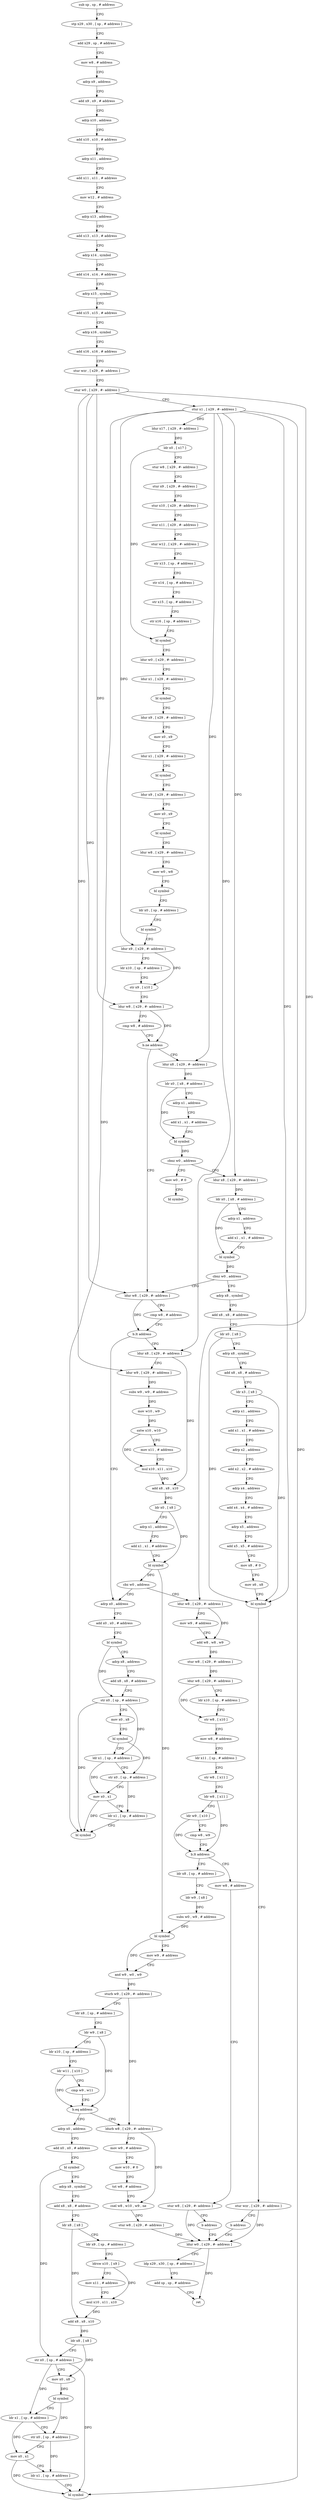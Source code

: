 digraph "func" {
"4200720" [label = "sub sp , sp , # address" ]
"4200724" [label = "stp x29 , x30 , [ sp , # address ]" ]
"4200728" [label = "add x29 , sp , # address" ]
"4200732" [label = "mov w8 , # address" ]
"4200736" [label = "adrp x9 , address" ]
"4200740" [label = "add x9 , x9 , # address" ]
"4200744" [label = "adrp x10 , address" ]
"4200748" [label = "add x10 , x10 , # address" ]
"4200752" [label = "adrp x11 , address" ]
"4200756" [label = "add x11 , x11 , # address" ]
"4200760" [label = "mov w12 , # address" ]
"4200764" [label = "adrp x13 , address" ]
"4200768" [label = "add x13 , x13 , # address" ]
"4200772" [label = "adrp x14 , symbol" ]
"4200776" [label = "add x14 , x14 , # address" ]
"4200780" [label = "adrp x15 , symbol" ]
"4200784" [label = "add x15 , x15 , # address" ]
"4200788" [label = "adrp x16 , symbol" ]
"4200792" [label = "add x16 , x16 , # address" ]
"4200796" [label = "stur wzr , [ x29 , #- address ]" ]
"4200800" [label = "stur w0 , [ x29 , #- address ]" ]
"4200804" [label = "stur x1 , [ x29 , #- address ]" ]
"4200808" [label = "ldur x17 , [ x29 , #- address ]" ]
"4200812" [label = "ldr x0 , [ x17 ]" ]
"4200816" [label = "stur w8 , [ x29 , #- address ]" ]
"4200820" [label = "stur x9 , [ x29 , #- address ]" ]
"4200824" [label = "stur x10 , [ x29 , #- address ]" ]
"4200828" [label = "stur x11 , [ x29 , #- address ]" ]
"4200832" [label = "stur w12 , [ x29 , #- address ]" ]
"4200836" [label = "str x13 , [ sp , # address ]" ]
"4200840" [label = "str x14 , [ sp , # address ]" ]
"4200844" [label = "str x15 , [ sp , # address ]" ]
"4200848" [label = "str x16 , [ sp , # address ]" ]
"4200852" [label = "bl symbol" ]
"4200856" [label = "ldur w0 , [ x29 , #- address ]" ]
"4200860" [label = "ldur x1 , [ x29 , #- address ]" ]
"4200864" [label = "bl symbol" ]
"4200868" [label = "ldur x9 , [ x29 , #- address ]" ]
"4200872" [label = "mov x0 , x9" ]
"4200876" [label = "ldur x1 , [ x29 , #- address ]" ]
"4200880" [label = "bl symbol" ]
"4200884" [label = "ldur x9 , [ x29 , #- address ]" ]
"4200888" [label = "mov x0 , x9" ]
"4200892" [label = "bl symbol" ]
"4200896" [label = "ldur w8 , [ x29 , #- address ]" ]
"4200900" [label = "mov w0 , w8" ]
"4200904" [label = "bl symbol" ]
"4200908" [label = "ldr x0 , [ sp , # address ]" ]
"4200912" [label = "bl symbol" ]
"4200916" [label = "ldur x9 , [ x29 , #- address ]" ]
"4200920" [label = "ldr x10 , [ sp , # address ]" ]
"4200924" [label = "str x9 , [ x10 ]" ]
"4200928" [label = "ldur w8 , [ x29 , #- address ]" ]
"4200932" [label = "cmp w8 , # address" ]
"4200936" [label = "b.ne address" ]
"4201072" [label = "ldur w8 , [ x29 , #- address ]" ]
"4200940" [label = "ldur x8 , [ x29 , #- address ]" ]
"4201076" [label = "cmp w8 , # address" ]
"4201080" [label = "b.lt address" ]
"4201136" [label = "adrp x0 , address" ]
"4201084" [label = "ldur x8 , [ x29 , #- address ]" ]
"4200944" [label = "ldr x0 , [ x8 , # address ]" ]
"4200948" [label = "adrp x1 , address" ]
"4200952" [label = "add x1 , x1 , # address" ]
"4200956" [label = "bl symbol" ]
"4200960" [label = "cbnz w0 , address" ]
"4200972" [label = "ldur x8 , [ x29 , #- address ]" ]
"4200964" [label = "mov w0 , # 0" ]
"4201140" [label = "add x0 , x0 , # address" ]
"4201144" [label = "bl symbol" ]
"4201148" [label = "adrp x8 , address" ]
"4201152" [label = "add x8 , x8 , # address" ]
"4201156" [label = "str x0 , [ sp , # address ]" ]
"4201160" [label = "mov x0 , x8" ]
"4201164" [label = "bl symbol" ]
"4201168" [label = "ldr x1 , [ sp , # address ]" ]
"4201172" [label = "str x0 , [ sp , # address ]" ]
"4201176" [label = "mov x0 , x1" ]
"4201180" [label = "ldr x1 , [ sp , # address ]" ]
"4201184" [label = "bl symbol" ]
"4201088" [label = "ldur w9 , [ x29 , #- address ]" ]
"4201092" [label = "subs w9 , w9 , # address" ]
"4201096" [label = "mov w10 , w9" ]
"4201100" [label = "sxtw x10 , w10" ]
"4201104" [label = "mov x11 , # address" ]
"4201108" [label = "mul x10 , x11 , x10" ]
"4201112" [label = "add x8 , x8 , x10" ]
"4201116" [label = "ldr x0 , [ x8 ]" ]
"4201120" [label = "adrp x1 , address" ]
"4201124" [label = "add x1 , x1 , # address" ]
"4201128" [label = "bl symbol" ]
"4201132" [label = "cbz w0 , address" ]
"4201188" [label = "ldur w8 , [ x29 , #- address ]" ]
"4200976" [label = "ldr x0 , [ x8 , # address ]" ]
"4200980" [label = "adrp x1 , address" ]
"4200984" [label = "add x1 , x1 , # address" ]
"4200988" [label = "bl symbol" ]
"4200992" [label = "cbnz w0 , address" ]
"4200996" [label = "adrp x8 , symbol" ]
"4200968" [label = "bl symbol" ]
"4201192" [label = "mov w9 , # address" ]
"4201196" [label = "add w8 , w8 , w9" ]
"4201200" [label = "stur w8 , [ x29 , #- address ]" ]
"4201204" [label = "ldur w8 , [ x29 , #- address ]" ]
"4201208" [label = "ldr x10 , [ sp , # address ]" ]
"4201212" [label = "str w8 , [ x10 ]" ]
"4201216" [label = "mov w8 , # address" ]
"4201220" [label = "ldr x11 , [ sp , # address ]" ]
"4201224" [label = "str w8 , [ x11 ]" ]
"4201228" [label = "ldr w8 , [ x11 ]" ]
"4201232" [label = "ldr w9 , [ x10 ]" ]
"4201236" [label = "cmp w8 , w9" ]
"4201240" [label = "b.lt address" ]
"4201256" [label = "ldr x8 , [ sp , # address ]" ]
"4201244" [label = "mov w8 , # address" ]
"4201000" [label = "add x8 , x8 , # address" ]
"4201004" [label = "ldr x0 , [ x8 ]" ]
"4201008" [label = "adrp x8 , symbol" ]
"4201012" [label = "add x8 , x8 , # address" ]
"4201016" [label = "ldr x3 , [ x8 ]" ]
"4201020" [label = "adrp x1 , address" ]
"4201024" [label = "add x1 , x1 , # address" ]
"4201028" [label = "adrp x2 , address" ]
"4201032" [label = "add x2 , x2 , # address" ]
"4201036" [label = "adrp x4 , address" ]
"4201040" [label = "add x4 , x4 , # address" ]
"4201044" [label = "adrp x5 , address" ]
"4201048" [label = "add x5 , x5 , # address" ]
"4201052" [label = "mov x8 , # 0" ]
"4201056" [label = "mov x6 , x8" ]
"4201060" [label = "bl symbol" ]
"4201064" [label = "stur wzr , [ x29 , #- address ]" ]
"4201068" [label = "b address" ]
"4201412" [label = "ldur w0 , [ x29 , #- address ]" ]
"4201260" [label = "ldr w9 , [ x8 ]" ]
"4201264" [label = "subs w0 , w9 , # address" ]
"4201268" [label = "bl symbol" ]
"4201272" [label = "mov w9 , # address" ]
"4201276" [label = "and w9 , w0 , w9" ]
"4201280" [label = "sturb w9 , [ x29 , #- address ]" ]
"4201284" [label = "ldr x8 , [ sp , # address ]" ]
"4201288" [label = "ldr w9 , [ x8 ]" ]
"4201292" [label = "ldr x10 , [ sp , # address ]" ]
"4201296" [label = "ldr w11 , [ x10 ]" ]
"4201300" [label = "cmp w9 , w11" ]
"4201304" [label = "b.eq address" ]
"4201388" [label = "ldurb w8 , [ x29 , #- address ]" ]
"4201308" [label = "adrp x0 , address" ]
"4201248" [label = "stur w8 , [ x29 , #- address ]" ]
"4201252" [label = "b address" ]
"4201416" [label = "ldp x29 , x30 , [ sp , # address ]" ]
"4201420" [label = "add sp , sp , # address" ]
"4201424" [label = "ret" ]
"4201392" [label = "mov w9 , # address" ]
"4201396" [label = "mov w10 , # 0" ]
"4201400" [label = "tst w8 , # address" ]
"4201404" [label = "csel w8 , w10 , w9 , ne" ]
"4201408" [label = "stur w8 , [ x29 , #- address ]" ]
"4201312" [label = "add x0 , x0 , # address" ]
"4201316" [label = "bl symbol" ]
"4201320" [label = "adrp x8 , symbol" ]
"4201324" [label = "add x8 , x8 , # address" ]
"4201328" [label = "ldr x8 , [ x8 ]" ]
"4201332" [label = "ldr x9 , [ sp , # address ]" ]
"4201336" [label = "ldrsw x10 , [ x9 ]" ]
"4201340" [label = "mov x11 , # address" ]
"4201344" [label = "mul x10 , x11 , x10" ]
"4201348" [label = "add x8 , x8 , x10" ]
"4201352" [label = "ldr x8 , [ x8 ]" ]
"4201356" [label = "str x0 , [ sp , # address ]" ]
"4201360" [label = "mov x0 , x8" ]
"4201364" [label = "bl symbol" ]
"4201368" [label = "ldr x1 , [ sp , # address ]" ]
"4201372" [label = "str x0 , [ sp , # address ]" ]
"4201376" [label = "mov x0 , x1" ]
"4201380" [label = "ldr x1 , [ sp , # address ]" ]
"4201384" [label = "bl symbol" ]
"4200720" -> "4200724" [ label = "CFG" ]
"4200724" -> "4200728" [ label = "CFG" ]
"4200728" -> "4200732" [ label = "CFG" ]
"4200732" -> "4200736" [ label = "CFG" ]
"4200736" -> "4200740" [ label = "CFG" ]
"4200740" -> "4200744" [ label = "CFG" ]
"4200744" -> "4200748" [ label = "CFG" ]
"4200748" -> "4200752" [ label = "CFG" ]
"4200752" -> "4200756" [ label = "CFG" ]
"4200756" -> "4200760" [ label = "CFG" ]
"4200760" -> "4200764" [ label = "CFG" ]
"4200764" -> "4200768" [ label = "CFG" ]
"4200768" -> "4200772" [ label = "CFG" ]
"4200772" -> "4200776" [ label = "CFG" ]
"4200776" -> "4200780" [ label = "CFG" ]
"4200780" -> "4200784" [ label = "CFG" ]
"4200784" -> "4200788" [ label = "CFG" ]
"4200788" -> "4200792" [ label = "CFG" ]
"4200792" -> "4200796" [ label = "CFG" ]
"4200796" -> "4200800" [ label = "CFG" ]
"4200800" -> "4200804" [ label = "CFG" ]
"4200800" -> "4200928" [ label = "DFG" ]
"4200800" -> "4201072" [ label = "DFG" ]
"4200800" -> "4201088" [ label = "DFG" ]
"4200800" -> "4201188" [ label = "DFG" ]
"4200804" -> "4200808" [ label = "DFG" ]
"4200804" -> "4200916" [ label = "DFG" ]
"4200804" -> "4200940" [ label = "DFG" ]
"4200804" -> "4201184" [ label = "DFG" ]
"4200804" -> "4201084" [ label = "DFG" ]
"4200804" -> "4200972" [ label = "DFG" ]
"4200804" -> "4201060" [ label = "DFG" ]
"4200804" -> "4201384" [ label = "DFG" ]
"4200808" -> "4200812" [ label = "DFG" ]
"4200812" -> "4200816" [ label = "CFG" ]
"4200812" -> "4200852" [ label = "DFG" ]
"4200816" -> "4200820" [ label = "CFG" ]
"4200820" -> "4200824" [ label = "CFG" ]
"4200824" -> "4200828" [ label = "CFG" ]
"4200828" -> "4200832" [ label = "CFG" ]
"4200832" -> "4200836" [ label = "CFG" ]
"4200836" -> "4200840" [ label = "CFG" ]
"4200840" -> "4200844" [ label = "CFG" ]
"4200844" -> "4200848" [ label = "CFG" ]
"4200848" -> "4200852" [ label = "CFG" ]
"4200852" -> "4200856" [ label = "CFG" ]
"4200856" -> "4200860" [ label = "CFG" ]
"4200860" -> "4200864" [ label = "CFG" ]
"4200864" -> "4200868" [ label = "CFG" ]
"4200868" -> "4200872" [ label = "CFG" ]
"4200872" -> "4200876" [ label = "CFG" ]
"4200876" -> "4200880" [ label = "CFG" ]
"4200880" -> "4200884" [ label = "CFG" ]
"4200884" -> "4200888" [ label = "CFG" ]
"4200888" -> "4200892" [ label = "CFG" ]
"4200892" -> "4200896" [ label = "CFG" ]
"4200896" -> "4200900" [ label = "CFG" ]
"4200900" -> "4200904" [ label = "CFG" ]
"4200904" -> "4200908" [ label = "CFG" ]
"4200908" -> "4200912" [ label = "CFG" ]
"4200912" -> "4200916" [ label = "CFG" ]
"4200916" -> "4200920" [ label = "CFG" ]
"4200916" -> "4200924" [ label = "DFG" ]
"4200920" -> "4200924" [ label = "CFG" ]
"4200924" -> "4200928" [ label = "CFG" ]
"4200928" -> "4200932" [ label = "CFG" ]
"4200928" -> "4200936" [ label = "DFG" ]
"4200932" -> "4200936" [ label = "CFG" ]
"4200936" -> "4201072" [ label = "CFG" ]
"4200936" -> "4200940" [ label = "CFG" ]
"4201072" -> "4201076" [ label = "CFG" ]
"4201072" -> "4201080" [ label = "DFG" ]
"4200940" -> "4200944" [ label = "DFG" ]
"4201076" -> "4201080" [ label = "CFG" ]
"4201080" -> "4201136" [ label = "CFG" ]
"4201080" -> "4201084" [ label = "CFG" ]
"4201136" -> "4201140" [ label = "CFG" ]
"4201084" -> "4201088" [ label = "CFG" ]
"4201084" -> "4201112" [ label = "DFG" ]
"4200944" -> "4200948" [ label = "CFG" ]
"4200944" -> "4200956" [ label = "DFG" ]
"4200948" -> "4200952" [ label = "CFG" ]
"4200952" -> "4200956" [ label = "CFG" ]
"4200956" -> "4200960" [ label = "DFG" ]
"4200960" -> "4200972" [ label = "CFG" ]
"4200960" -> "4200964" [ label = "CFG" ]
"4200972" -> "4200976" [ label = "DFG" ]
"4200964" -> "4200968" [ label = "CFG" ]
"4201140" -> "4201144" [ label = "CFG" ]
"4201144" -> "4201148" [ label = "CFG" ]
"4201144" -> "4201156" [ label = "DFG" ]
"4201148" -> "4201152" [ label = "CFG" ]
"4201152" -> "4201156" [ label = "CFG" ]
"4201156" -> "4201160" [ label = "CFG" ]
"4201156" -> "4201168" [ label = "DFG" ]
"4201156" -> "4201184" [ label = "DFG" ]
"4201160" -> "4201164" [ label = "CFG" ]
"4201164" -> "4201168" [ label = "CFG" ]
"4201164" -> "4201172" [ label = "DFG" ]
"4201168" -> "4201172" [ label = "CFG" ]
"4201168" -> "4201176" [ label = "DFG" ]
"4201172" -> "4201176" [ label = "CFG" ]
"4201172" -> "4201180" [ label = "DFG" ]
"4201176" -> "4201180" [ label = "CFG" ]
"4201176" -> "4201184" [ label = "DFG" ]
"4201180" -> "4201184" [ label = "CFG" ]
"4201088" -> "4201092" [ label = "DFG" ]
"4201092" -> "4201096" [ label = "DFG" ]
"4201096" -> "4201100" [ label = "DFG" ]
"4201100" -> "4201104" [ label = "CFG" ]
"4201100" -> "4201108" [ label = "DFG" ]
"4201104" -> "4201108" [ label = "CFG" ]
"4201108" -> "4201112" [ label = "DFG" ]
"4201112" -> "4201116" [ label = "DFG" ]
"4201116" -> "4201120" [ label = "CFG" ]
"4201116" -> "4201128" [ label = "DFG" ]
"4201120" -> "4201124" [ label = "CFG" ]
"4201124" -> "4201128" [ label = "CFG" ]
"4201128" -> "4201132" [ label = "DFG" ]
"4201128" -> "4201268" [ label = "DFG" ]
"4201132" -> "4201188" [ label = "CFG" ]
"4201132" -> "4201136" [ label = "CFG" ]
"4201188" -> "4201192" [ label = "CFG" ]
"4201188" -> "4201196" [ label = "DFG" ]
"4200976" -> "4200980" [ label = "CFG" ]
"4200976" -> "4200988" [ label = "DFG" ]
"4200980" -> "4200984" [ label = "CFG" ]
"4200984" -> "4200988" [ label = "CFG" ]
"4200988" -> "4200992" [ label = "DFG" ]
"4200992" -> "4201072" [ label = "CFG" ]
"4200992" -> "4200996" [ label = "CFG" ]
"4200996" -> "4201000" [ label = "CFG" ]
"4201192" -> "4201196" [ label = "CFG" ]
"4201196" -> "4201200" [ label = "DFG" ]
"4201200" -> "4201204" [ label = "DFG" ]
"4201204" -> "4201208" [ label = "CFG" ]
"4201204" -> "4201212" [ label = "DFG" ]
"4201208" -> "4201212" [ label = "CFG" ]
"4201212" -> "4201216" [ label = "CFG" ]
"4201216" -> "4201220" [ label = "CFG" ]
"4201220" -> "4201224" [ label = "CFG" ]
"4201224" -> "4201228" [ label = "CFG" ]
"4201228" -> "4201232" [ label = "CFG" ]
"4201228" -> "4201240" [ label = "DFG" ]
"4201232" -> "4201236" [ label = "CFG" ]
"4201232" -> "4201240" [ label = "DFG" ]
"4201236" -> "4201240" [ label = "CFG" ]
"4201240" -> "4201256" [ label = "CFG" ]
"4201240" -> "4201244" [ label = "CFG" ]
"4201256" -> "4201260" [ label = "CFG" ]
"4201244" -> "4201248" [ label = "CFG" ]
"4201000" -> "4201004" [ label = "CFG" ]
"4201004" -> "4201008" [ label = "CFG" ]
"4201004" -> "4201060" [ label = "DFG" ]
"4201008" -> "4201012" [ label = "CFG" ]
"4201012" -> "4201016" [ label = "CFG" ]
"4201016" -> "4201020" [ label = "CFG" ]
"4201016" -> "4201060" [ label = "DFG" ]
"4201020" -> "4201024" [ label = "CFG" ]
"4201024" -> "4201028" [ label = "CFG" ]
"4201028" -> "4201032" [ label = "CFG" ]
"4201032" -> "4201036" [ label = "CFG" ]
"4201036" -> "4201040" [ label = "CFG" ]
"4201040" -> "4201044" [ label = "CFG" ]
"4201044" -> "4201048" [ label = "CFG" ]
"4201048" -> "4201052" [ label = "CFG" ]
"4201052" -> "4201056" [ label = "CFG" ]
"4201056" -> "4201060" [ label = "CFG" ]
"4201060" -> "4201064" [ label = "CFG" ]
"4201064" -> "4201068" [ label = "CFG" ]
"4201064" -> "4201412" [ label = "DFG" ]
"4201068" -> "4201412" [ label = "CFG" ]
"4201412" -> "4201416" [ label = "CFG" ]
"4201412" -> "4201424" [ label = "DFG" ]
"4201260" -> "4201264" [ label = "DFG" ]
"4201264" -> "4201268" [ label = "DFG" ]
"4201268" -> "4201272" [ label = "CFG" ]
"4201268" -> "4201276" [ label = "DFG" ]
"4201272" -> "4201276" [ label = "CFG" ]
"4201276" -> "4201280" [ label = "DFG" ]
"4201280" -> "4201284" [ label = "CFG" ]
"4201280" -> "4201388" [ label = "DFG" ]
"4201284" -> "4201288" [ label = "CFG" ]
"4201288" -> "4201292" [ label = "CFG" ]
"4201288" -> "4201304" [ label = "DFG" ]
"4201292" -> "4201296" [ label = "CFG" ]
"4201296" -> "4201300" [ label = "CFG" ]
"4201296" -> "4201304" [ label = "DFG" ]
"4201300" -> "4201304" [ label = "CFG" ]
"4201304" -> "4201388" [ label = "CFG" ]
"4201304" -> "4201308" [ label = "CFG" ]
"4201388" -> "4201392" [ label = "CFG" ]
"4201388" -> "4201404" [ label = "DFG" ]
"4201308" -> "4201312" [ label = "CFG" ]
"4201248" -> "4201252" [ label = "CFG" ]
"4201248" -> "4201412" [ label = "DFG" ]
"4201252" -> "4201412" [ label = "CFG" ]
"4201416" -> "4201420" [ label = "CFG" ]
"4201420" -> "4201424" [ label = "CFG" ]
"4201392" -> "4201396" [ label = "CFG" ]
"4201396" -> "4201400" [ label = "CFG" ]
"4201400" -> "4201404" [ label = "CFG" ]
"4201404" -> "4201408" [ label = "DFG" ]
"4201408" -> "4201412" [ label = "DFG" ]
"4201312" -> "4201316" [ label = "CFG" ]
"4201316" -> "4201320" [ label = "CFG" ]
"4201316" -> "4201356" [ label = "DFG" ]
"4201320" -> "4201324" [ label = "CFG" ]
"4201324" -> "4201328" [ label = "CFG" ]
"4201328" -> "4201332" [ label = "CFG" ]
"4201328" -> "4201348" [ label = "DFG" ]
"4201332" -> "4201336" [ label = "CFG" ]
"4201336" -> "4201340" [ label = "CFG" ]
"4201336" -> "4201344" [ label = "DFG" ]
"4201340" -> "4201344" [ label = "CFG" ]
"4201344" -> "4201348" [ label = "DFG" ]
"4201348" -> "4201352" [ label = "DFG" ]
"4201352" -> "4201356" [ label = "CFG" ]
"4201352" -> "4201360" [ label = "DFG" ]
"4201356" -> "4201360" [ label = "CFG" ]
"4201356" -> "4201368" [ label = "DFG" ]
"4201356" -> "4201384" [ label = "DFG" ]
"4201360" -> "4201364" [ label = "DFG" ]
"4201364" -> "4201368" [ label = "CFG" ]
"4201364" -> "4201372" [ label = "DFG" ]
"4201368" -> "4201372" [ label = "CFG" ]
"4201368" -> "4201376" [ label = "DFG" ]
"4201372" -> "4201376" [ label = "CFG" ]
"4201372" -> "4201380" [ label = "DFG" ]
"4201376" -> "4201380" [ label = "CFG" ]
"4201376" -> "4201384" [ label = "DFG" ]
"4201380" -> "4201384" [ label = "CFG" ]
}
